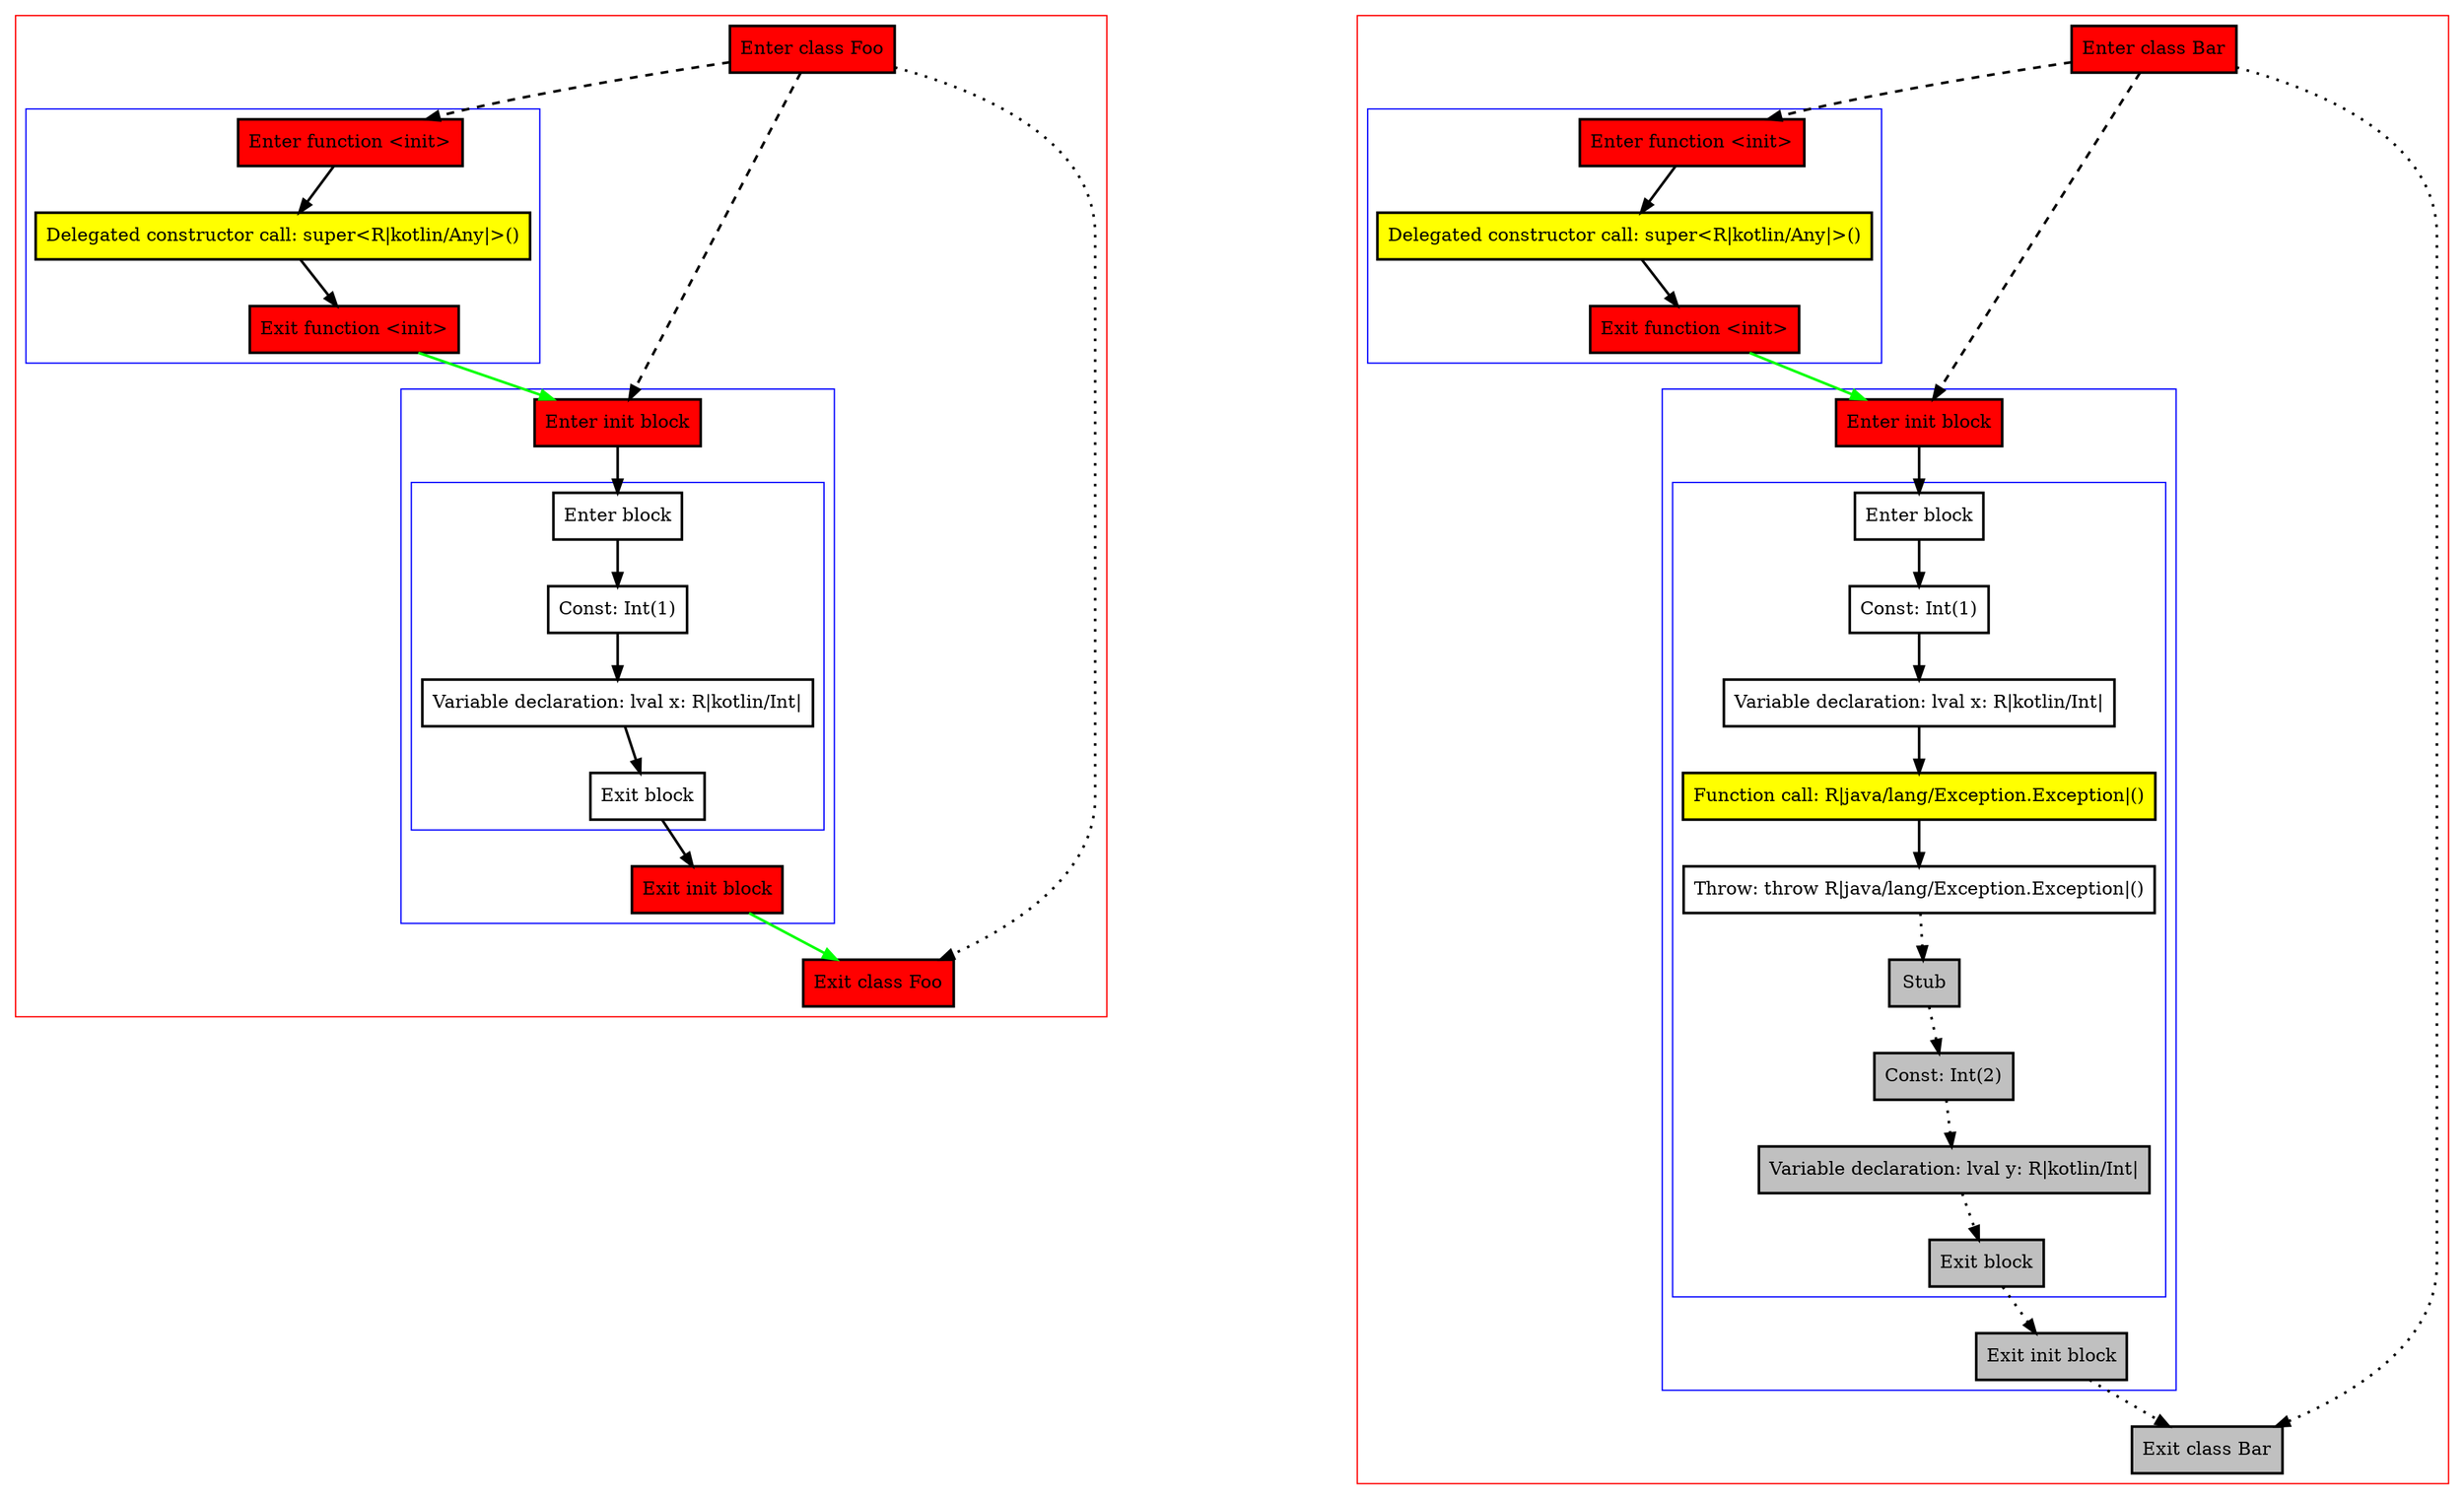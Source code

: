 digraph initBlock_kt {
    graph [nodesep=3]
    node [shape=box penwidth=2]
    edge [penwidth=2]

    subgraph cluster_0 {
        color=red
        0 [label="Enter class Foo" style="filled" fillcolor=red];
        subgraph cluster_1 {
            color=blue
            1 [label="Enter function <init>" style="filled" fillcolor=red];
            2 [label="Delegated constructor call: super<R|kotlin/Any|>()" style="filled" fillcolor=yellow];
            3 [label="Exit function <init>" style="filled" fillcolor=red];
        }
        subgraph cluster_2 {
            color=blue
            4 [label="Enter init block" style="filled" fillcolor=red];
            subgraph cluster_3 {
                color=blue
                5 [label="Enter block"];
                6 [label="Const: Int(1)"];
                7 [label="Variable declaration: lval x: R|kotlin/Int|"];
                8 [label="Exit block"];
            }
            9 [label="Exit init block" style="filled" fillcolor=red];
        }
        10 [label="Exit class Foo" style="filled" fillcolor=red];
    }
    0 -> {10} [style=dotted];
    0 -> {1 4} [style=dashed];
    1 -> {2};
    2 -> {3};
    3 -> {4} [color=green];
    4 -> {5};
    5 -> {6};
    6 -> {7};
    7 -> {8};
    8 -> {9};
    9 -> {10} [color=green];

    subgraph cluster_4 {
        color=red
        11 [label="Enter class Bar" style="filled" fillcolor=red];
        subgraph cluster_5 {
            color=blue
            12 [label="Enter function <init>" style="filled" fillcolor=red];
            13 [label="Delegated constructor call: super<R|kotlin/Any|>()" style="filled" fillcolor=yellow];
            14 [label="Exit function <init>" style="filled" fillcolor=red];
        }
        subgraph cluster_6 {
            color=blue
            15 [label="Enter init block" style="filled" fillcolor=red];
            subgraph cluster_7 {
                color=blue
                16 [label="Enter block"];
                17 [label="Const: Int(1)"];
                18 [label="Variable declaration: lval x: R|kotlin/Int|"];
                19 [label="Function call: R|java/lang/Exception.Exception|()" style="filled" fillcolor=yellow];
                20 [label="Throw: throw R|java/lang/Exception.Exception|()"];
                21 [label="Stub" style="filled" fillcolor=gray];
                22 [label="Const: Int(2)" style="filled" fillcolor=gray];
                23 [label="Variable declaration: lval y: R|kotlin/Int|" style="filled" fillcolor=gray];
                24 [label="Exit block" style="filled" fillcolor=gray];
            }
            25 [label="Exit init block" style="filled" fillcolor=gray];
        }
        26 [label="Exit class Bar" style="filled" fillcolor=gray];
    }
    11 -> {26} [style=dotted];
    11 -> {12 15} [style=dashed];
    12 -> {13};
    13 -> {14};
    14 -> {15} [color=green];
    15 -> {16};
    16 -> {17};
    17 -> {18};
    18 -> {19};
    19 -> {20};
    20 -> {21} [style=dotted];
    21 -> {22} [style=dotted];
    22 -> {23} [style=dotted];
    23 -> {24} [style=dotted];
    24 -> {25} [style=dotted];
    25 -> {26} [style=dotted];

}
